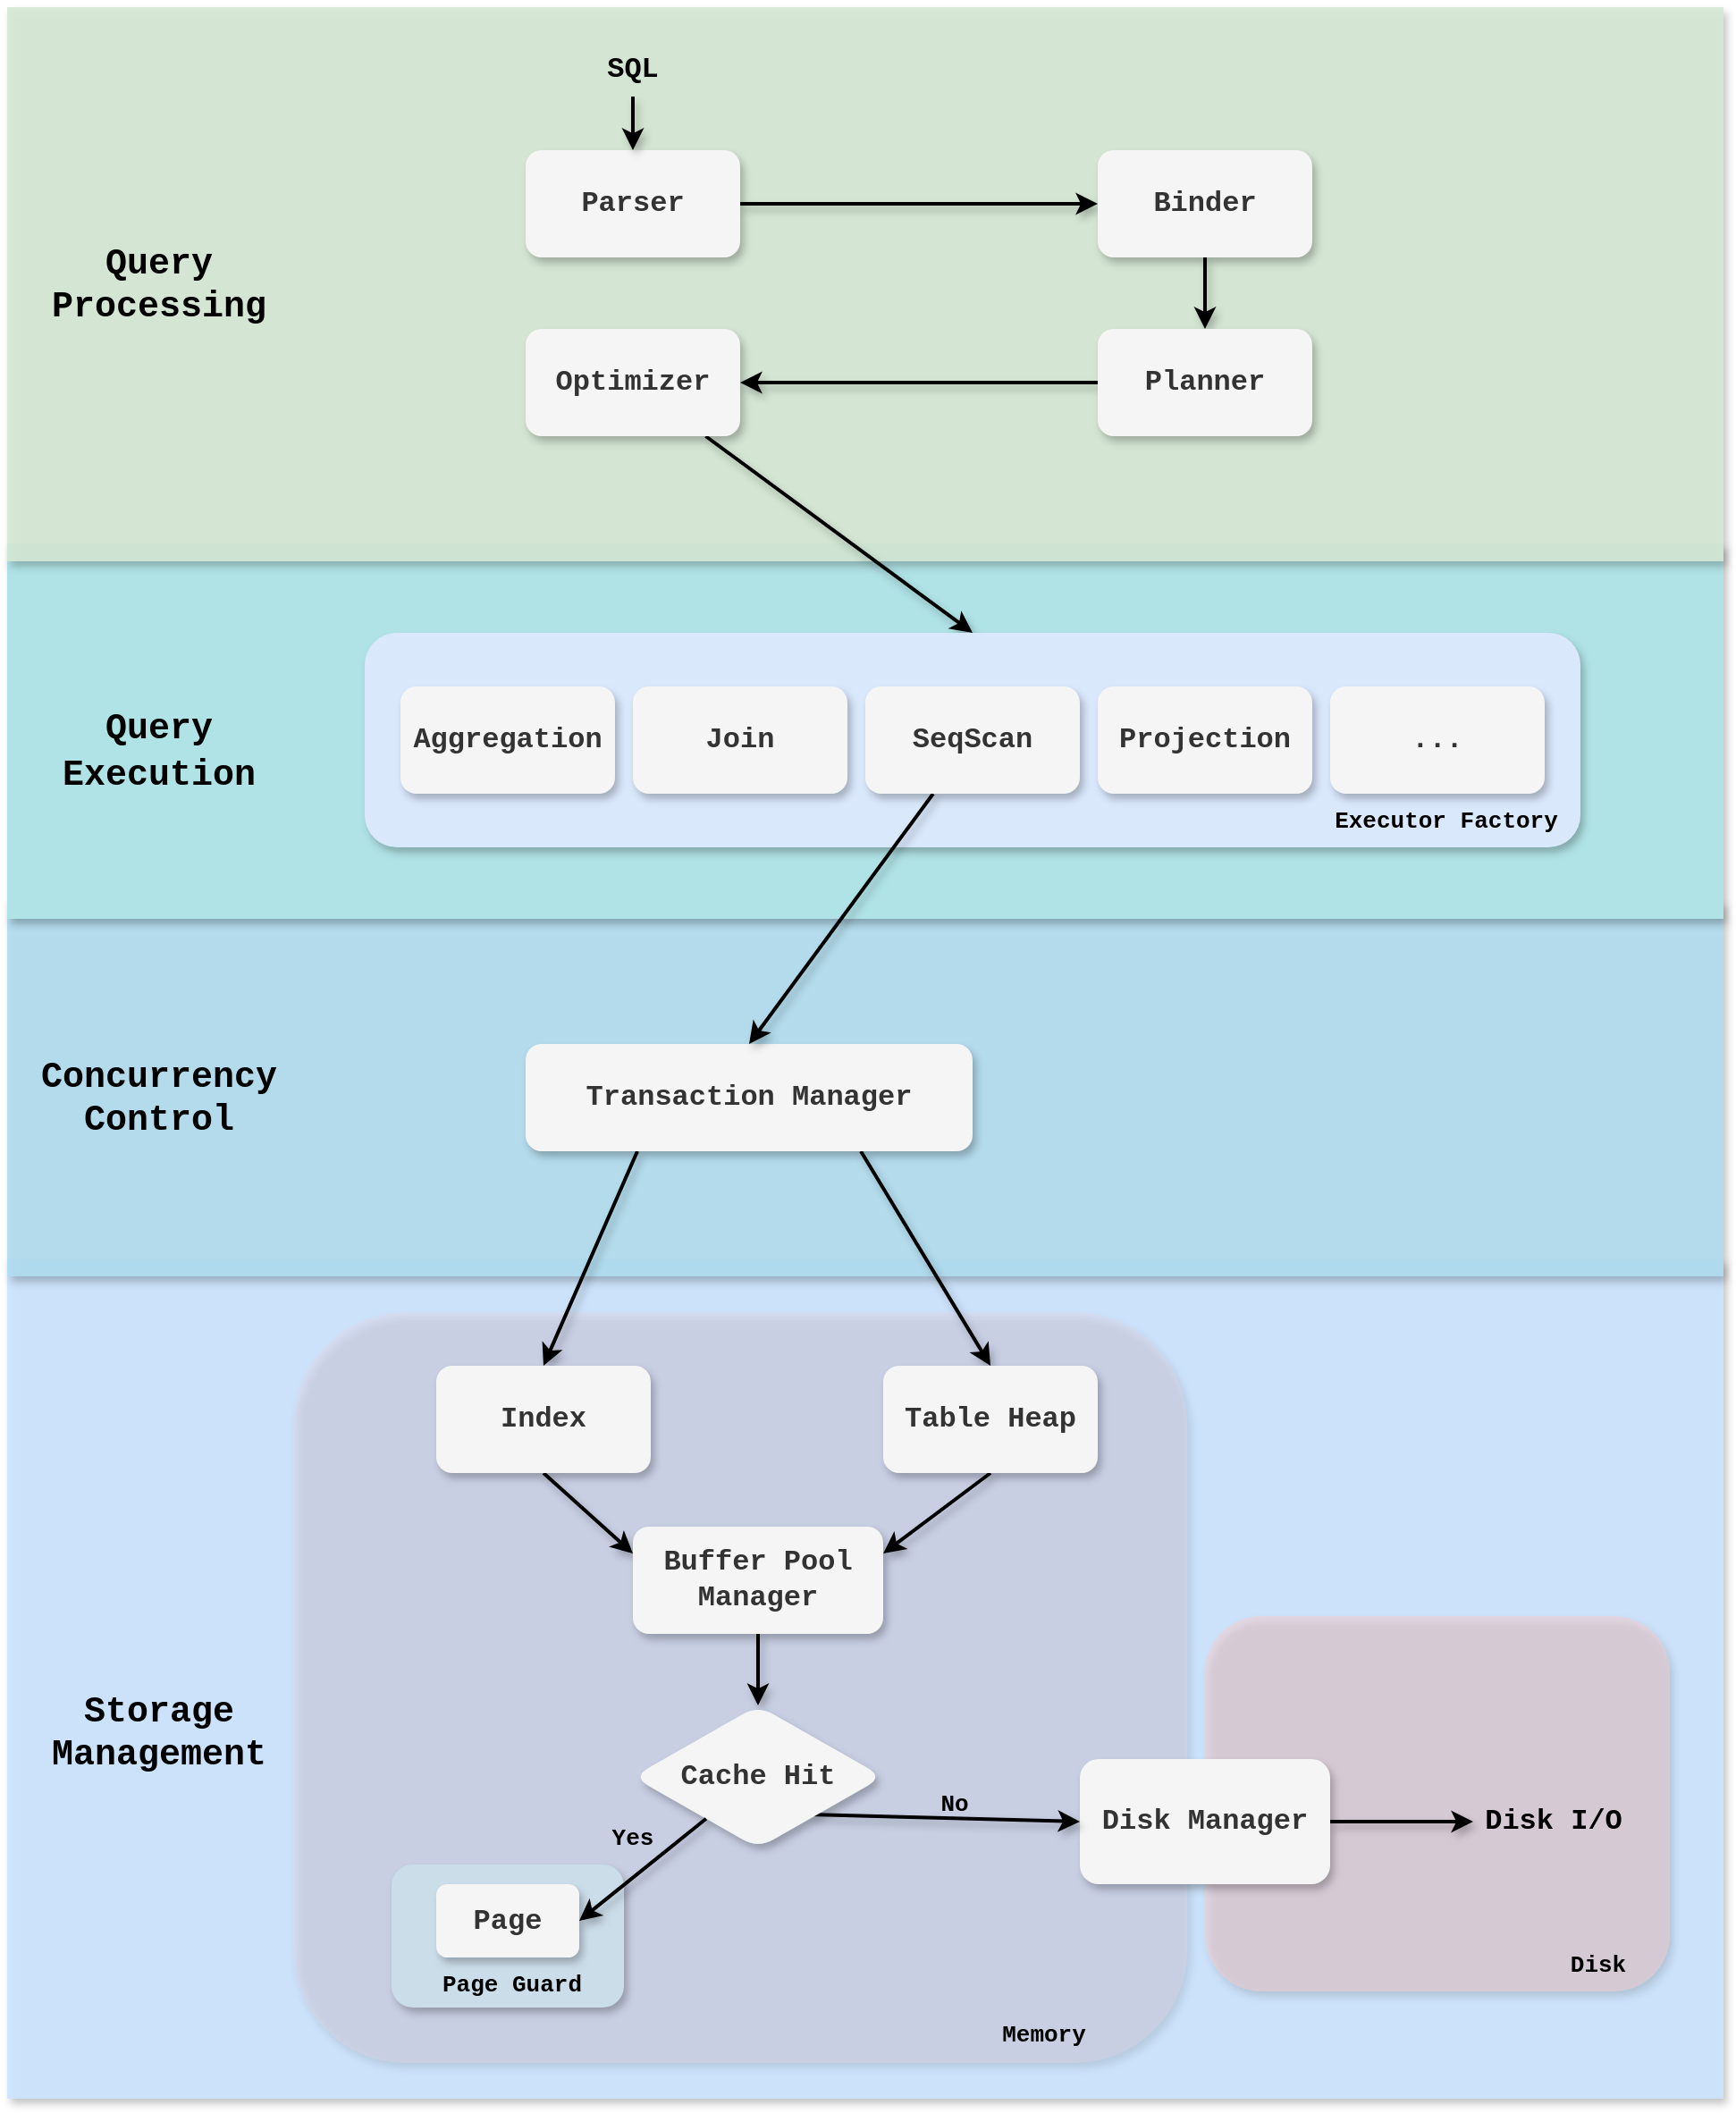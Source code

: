<mxfile version="27.2.0">
  <diagram name="Page-1" id="asKVXklOHZ7mE3YjCKvT">
    <mxGraphModel dx="1762" dy="435" grid="1" gridSize="10" guides="1" tooltips="1" connect="1" arrows="1" fold="1" page="1" pageScale="1" pageWidth="827" pageHeight="1169" math="0" shadow="0">
      <root>
        <mxCell id="0" />
        <mxCell id="1" parent="0" />
        <mxCell id="EeIcOxMcwlqP3ms21w_u-40" value="" style="rounded=0;whiteSpace=wrap;html=1;fillColor=#cce5ff;strokeColor=none;shadow=1;gradientColor=none;opacity=90;" parent="1" vertex="1">
          <mxGeometry x="-130" y="830" width="960" height="470" as="geometry" />
        </mxCell>
        <mxCell id="EeIcOxMcwlqP3ms21w_u-53" value="" style="rounded=1;whiteSpace=wrap;html=1;fillColor=#f8cecc;strokeColor=none;shadow=1;opacity=50;" parent="1" vertex="1">
          <mxGeometry x="540" y="1030" width="260" height="210" as="geometry" />
        </mxCell>
        <mxCell id="EeIcOxMcwlqP3ms21w_u-52" value="" style="rounded=1;whiteSpace=wrap;html=1;fillColor=#e1d5e7;strokeColor=none;shadow=1;opacity=40;" parent="1" vertex="1">
          <mxGeometry x="30" y="860" width="500" height="420" as="geometry" />
        </mxCell>
        <mxCell id="EeIcOxMcwlqP3ms21w_u-39" value="" style="rounded=0;whiteSpace=wrap;html=1;fillColor=#b1ddf0;strokeColor=none;shadow=1;gradientColor=none;opacity=90;" parent="1" vertex="1">
          <mxGeometry x="-130" y="630" width="960" height="210" as="geometry" />
        </mxCell>
        <mxCell id="EeIcOxMcwlqP3ms21w_u-38" value="" style="rounded=0;whiteSpace=wrap;html=1;fillColor=#b0e3e6;strokeColor=none;shadow=1;gradientColor=none;" parent="1" vertex="1">
          <mxGeometry x="-130" y="430" width="960" height="210" as="geometry" />
        </mxCell>
        <mxCell id="EeIcOxMcwlqP3ms21w_u-37" value="" style="rounded=0;whiteSpace=wrap;html=1;fillColor=#d5e8d4;strokeColor=none;shadow=1;gradientColor=none;opacity=90;" parent="1" vertex="1">
          <mxGeometry x="-130" y="130" width="960" height="310" as="geometry" />
        </mxCell>
        <mxCell id="EeIcOxMcwlqP3ms21w_u-16" style="rounded=0;orthogonalLoop=1;jettySize=auto;html=1;entryX=0;entryY=0.5;entryDx=0;entryDy=0;strokeWidth=2;shadow=1;" parent="1" source="EeIcOxMcwlqP3ms21w_u-1" target="EeIcOxMcwlqP3ms21w_u-2" edge="1">
          <mxGeometry relative="1" as="geometry" />
        </mxCell>
        <mxCell id="EeIcOxMcwlqP3ms21w_u-1" value="&lt;b&gt;&lt;font face=&quot;Courier New&quot; style=&quot;font-size: 16px;&quot;&gt;Parser&lt;/font&gt;&lt;/b&gt;" style="rounded=1;whiteSpace=wrap;html=1;fillColor=#f5f5f5;fontColor=#333333;strokeColor=none;glass=0;shadow=1;" parent="1" vertex="1">
          <mxGeometry x="160" y="210" width="120" height="60" as="geometry" />
        </mxCell>
        <mxCell id="EeIcOxMcwlqP3ms21w_u-17" style="rounded=0;orthogonalLoop=1;jettySize=auto;html=1;exitX=0.5;exitY=1;exitDx=0;exitDy=0;entryX=0.5;entryY=0;entryDx=0;entryDy=0;strokeWidth=2;shadow=1;" parent="1" source="EeIcOxMcwlqP3ms21w_u-2" target="EeIcOxMcwlqP3ms21w_u-4" edge="1">
          <mxGeometry relative="1" as="geometry" />
        </mxCell>
        <mxCell id="EeIcOxMcwlqP3ms21w_u-2" value="&lt;b&gt;&lt;font face=&quot;Courier New&quot; style=&quot;font-size: 16px;&quot;&gt;Binder&lt;/font&gt;&lt;/b&gt;" style="rounded=1;whiteSpace=wrap;html=1;fillColor=#f5f5f5;fontColor=#333333;strokeColor=none;shadow=1;" parent="1" vertex="1">
          <mxGeometry x="480" y="210" width="120" height="60" as="geometry" />
        </mxCell>
        <mxCell id="EeIcOxMcwlqP3ms21w_u-19" style="rounded=0;orthogonalLoop=1;jettySize=auto;html=1;entryX=0.5;entryY=0;entryDx=0;entryDy=0;shadow=1;strokeWidth=2;" parent="1" source="EeIcOxMcwlqP3ms21w_u-3" target="EeIcOxMcwlqP3ms21w_u-5" edge="1">
          <mxGeometry relative="1" as="geometry" />
        </mxCell>
        <mxCell id="EeIcOxMcwlqP3ms21w_u-3" value="&lt;b&gt;&lt;font face=&quot;Courier New&quot; style=&quot;font-size: 16px;&quot;&gt;Optimizer&lt;/font&gt;&lt;/b&gt;" style="rounded=1;whiteSpace=wrap;html=1;fillColor=#f5f5f5;fontColor=#333333;strokeColor=none;shadow=1;" parent="1" vertex="1">
          <mxGeometry x="160" y="310" width="120" height="60" as="geometry" />
        </mxCell>
        <mxCell id="EeIcOxMcwlqP3ms21w_u-18" style="rounded=0;orthogonalLoop=1;jettySize=auto;html=1;entryX=1;entryY=0.5;entryDx=0;entryDy=0;shadow=1;strokeWidth=2;" parent="1" source="EeIcOxMcwlqP3ms21w_u-4" target="EeIcOxMcwlqP3ms21w_u-3" edge="1">
          <mxGeometry relative="1" as="geometry">
            <mxPoint x="370" y="370" as="targetPoint" />
          </mxGeometry>
        </mxCell>
        <mxCell id="EeIcOxMcwlqP3ms21w_u-4" value="&lt;b&gt;&lt;font face=&quot;Courier New&quot; style=&quot;font-size: 16px;&quot;&gt;Planner&lt;/font&gt;&lt;/b&gt;" style="rounded=1;whiteSpace=wrap;html=1;fillColor=#f5f5f5;fontColor=#333333;strokeColor=none;shadow=1;" parent="1" vertex="1">
          <mxGeometry x="480" y="310" width="120" height="60" as="geometry" />
        </mxCell>
        <mxCell id="EeIcOxMcwlqP3ms21w_u-5" value="" style="rounded=1;whiteSpace=wrap;html=1;fillColor=#dae8fc;strokeColor=none;shadow=1;" parent="1" vertex="1">
          <mxGeometry x="70" y="480" width="680" height="120" as="geometry" />
        </mxCell>
        <mxCell id="EeIcOxMcwlqP3ms21w_u-32" style="rounded=0;orthogonalLoop=1;jettySize=auto;html=1;entryX=0.5;entryY=0;entryDx=0;entryDy=0;exitX=0.25;exitY=1;exitDx=0;exitDy=0;shadow=1;strokeWidth=2;" parent="1" source="EeIcOxMcwlqP3ms21w_u-6" target="EeIcOxMcwlqP3ms21w_u-7" edge="1">
          <mxGeometry relative="1" as="geometry" />
        </mxCell>
        <mxCell id="EeIcOxMcwlqP3ms21w_u-33" style="rounded=0;orthogonalLoop=1;jettySize=auto;html=1;entryX=0.5;entryY=0;entryDx=0;entryDy=0;exitX=0.75;exitY=1;exitDx=0;exitDy=0;shadow=1;strokeWidth=2;" parent="1" source="EeIcOxMcwlqP3ms21w_u-6" target="EeIcOxMcwlqP3ms21w_u-9" edge="1">
          <mxGeometry relative="1" as="geometry" />
        </mxCell>
        <mxCell id="EeIcOxMcwlqP3ms21w_u-6" value="&lt;b&gt;&lt;font face=&quot;Courier New&quot; style=&quot;font-size: 16px;&quot;&gt;Transaction Manager&lt;/font&gt;&lt;/b&gt;" style="rounded=1;whiteSpace=wrap;html=1;fillColor=#f5f5f5;fontColor=#333333;strokeColor=none;shadow=1;" parent="1" vertex="1">
          <mxGeometry x="160" y="710" width="250" height="60" as="geometry" />
        </mxCell>
        <mxCell id="EeIcOxMcwlqP3ms21w_u-34" style="rounded=0;orthogonalLoop=1;jettySize=auto;html=1;entryX=0;entryY=0.25;entryDx=0;entryDy=0;exitX=0.5;exitY=1;exitDx=0;exitDy=0;shadow=1;strokeWidth=2;" parent="1" source="EeIcOxMcwlqP3ms21w_u-7" target="EeIcOxMcwlqP3ms21w_u-8" edge="1">
          <mxGeometry relative="1" as="geometry" />
        </mxCell>
        <mxCell id="EeIcOxMcwlqP3ms21w_u-7" value="&lt;b&gt;&lt;font face=&quot;Courier New&quot; style=&quot;font-size: 16px;&quot;&gt;Index&lt;/font&gt;&lt;/b&gt;" style="rounded=1;whiteSpace=wrap;html=1;fillColor=#f5f5f5;fontColor=#333333;strokeColor=none;shadow=1;" parent="1" vertex="1">
          <mxGeometry x="110" y="890" width="120" height="60" as="geometry" />
        </mxCell>
        <mxCell id="EeIcOxMcwlqP3ms21w_u-43" style="rounded=0;orthogonalLoop=1;jettySize=auto;html=1;shadow=1;strokeWidth=2;" parent="1" source="EeIcOxMcwlqP3ms21w_u-8" target="EeIcOxMcwlqP3ms21w_u-58" edge="1">
          <mxGeometry relative="1" as="geometry" />
        </mxCell>
        <mxCell id="EeIcOxMcwlqP3ms21w_u-8" value="&lt;b&gt;&lt;font face=&quot;Courier New&quot; style=&quot;font-size: 16px;&quot;&gt;Buffer Pool Manager&lt;/font&gt;&lt;/b&gt;" style="rounded=1;whiteSpace=wrap;html=1;fillColor=#f5f5f5;fontColor=#333333;strokeColor=none;shadow=1;" parent="1" vertex="1">
          <mxGeometry x="220" y="980" width="140" height="60" as="geometry" />
        </mxCell>
        <mxCell id="EeIcOxMcwlqP3ms21w_u-35" style="rounded=0;orthogonalLoop=1;jettySize=auto;html=1;entryX=1;entryY=0.25;entryDx=0;entryDy=0;exitX=0.5;exitY=1;exitDx=0;exitDy=0;shadow=1;strokeWidth=2;" parent="1" source="EeIcOxMcwlqP3ms21w_u-9" target="EeIcOxMcwlqP3ms21w_u-8" edge="1">
          <mxGeometry relative="1" as="geometry" />
        </mxCell>
        <mxCell id="EeIcOxMcwlqP3ms21w_u-9" value="&lt;b&gt;&lt;font face=&quot;Courier New&quot; style=&quot;font-size: 16px;&quot;&gt;Table Heap&lt;/font&gt;&lt;/b&gt;" style="rounded=1;whiteSpace=wrap;html=1;fillColor=#f5f5f5;fontColor=#333333;strokeColor=none;shadow=1;" parent="1" vertex="1">
          <mxGeometry x="360" y="890" width="120" height="60" as="geometry" />
        </mxCell>
        <mxCell id="EeIcOxMcwlqP3ms21w_u-49" style="rounded=0;orthogonalLoop=1;jettySize=auto;html=1;shadow=1;strokeWidth=2;" parent="1" source="EeIcOxMcwlqP3ms21w_u-10" target="EeIcOxMcwlqP3ms21w_u-48" edge="1">
          <mxGeometry relative="1" as="geometry" />
        </mxCell>
        <mxCell id="EeIcOxMcwlqP3ms21w_u-10" value="&lt;b&gt;&lt;font face=&quot;Courier New&quot; style=&quot;font-size: 16px;&quot;&gt;Disk Manager&lt;/font&gt;&lt;/b&gt;" style="rounded=1;whiteSpace=wrap;html=1;fillColor=#f5f5f5;fontColor=#333333;strokeColor=none;shadow=1;" parent="1" vertex="1">
          <mxGeometry x="470" y="1110" width="140" height="70" as="geometry" />
        </mxCell>
        <mxCell id="EeIcOxMcwlqP3ms21w_u-11" value="&lt;p&gt;&lt;b&gt;&lt;font face=&quot;Courier New&quot; style=&quot;font-size: 20px;&quot;&gt;Query Processing&lt;/font&gt;&lt;/b&gt;&lt;/p&gt;" style="text;html=1;align=center;verticalAlign=middle;whiteSpace=wrap;rounded=0;" parent="1" vertex="1">
          <mxGeometry x="-110" y="270" width="130" height="30" as="geometry" />
        </mxCell>
        <mxCell id="EeIcOxMcwlqP3ms21w_u-12" value="&lt;b&gt;&lt;font face=&quot;Courier New&quot; style=&quot;font-size: 20px;&quot;&gt;Storage Management&lt;/font&gt;&lt;/b&gt;" style="text;html=1;align=center;verticalAlign=middle;whiteSpace=wrap;rounded=0;" parent="1" vertex="1">
          <mxGeometry x="-110" y="1080" width="130" height="30" as="geometry" />
        </mxCell>
        <mxCell id="EeIcOxMcwlqP3ms21w_u-13" value="&lt;b&gt;&lt;font face=&quot;Courier New&quot; style=&quot;font-size: 20px;&quot;&gt;Concurrency Control&lt;/font&gt;&lt;/b&gt;" style="text;html=1;align=center;verticalAlign=middle;whiteSpace=wrap;rounded=0;" parent="1" vertex="1">
          <mxGeometry x="-110" y="725" width="130" height="30" as="geometry" />
        </mxCell>
        <mxCell id="EeIcOxMcwlqP3ms21w_u-14" value="&lt;font face=&quot;Courier New&quot;&gt;Query Execution&lt;/font&gt;" style="text;html=1;align=center;verticalAlign=middle;whiteSpace=wrap;rounded=0;fontStyle=1;fontSize=20;" parent="1" vertex="1">
          <mxGeometry x="-100" y="530" width="110" height="30" as="geometry" />
        </mxCell>
        <mxCell id="EeIcOxMcwlqP3ms21w_u-29" style="rounded=0;orthogonalLoop=1;jettySize=auto;html=1;entryX=0.5;entryY=0;entryDx=0;entryDy=0;curved=0;flowAnimation=0;shadow=1;strokeWidth=2;textShadow=0;" parent="1" source="EeIcOxMcwlqP3ms21w_u-15" target="EeIcOxMcwlqP3ms21w_u-1" edge="1">
          <mxGeometry relative="1" as="geometry" />
        </mxCell>
        <mxCell id="EeIcOxMcwlqP3ms21w_u-15" value="&lt;b&gt;&lt;font face=&quot;Courier New&quot; style=&quot;font-size: 16px;&quot;&gt;SQL&lt;/font&gt;&lt;/b&gt;" style="text;html=1;align=center;verticalAlign=middle;whiteSpace=wrap;rounded=0;glass=0;shadow=0;" parent="1" vertex="1">
          <mxGeometry x="175" y="150" width="90" height="30" as="geometry" />
        </mxCell>
        <mxCell id="EeIcOxMcwlqP3ms21w_u-24" value="&lt;b&gt;&lt;font face=&quot;Courier New&quot; style=&quot;font-size: 16px;&quot;&gt;Aggregation&lt;/font&gt;&lt;/b&gt;" style="rounded=1;whiteSpace=wrap;html=1;fillColor=#f5f5f5;fontColor=#333333;strokeColor=none;shadow=1;" parent="1" vertex="1">
          <mxGeometry x="90" y="510" width="120" height="60" as="geometry" />
        </mxCell>
        <mxCell id="EeIcOxMcwlqP3ms21w_u-25" value="&lt;b&gt;&lt;font face=&quot;Courier New&quot; style=&quot;font-size: 16px;&quot;&gt;Join&lt;/font&gt;&lt;/b&gt;" style="rounded=1;whiteSpace=wrap;html=1;fillColor=#f5f5f5;fontColor=#333333;strokeColor=none;shadow=1;" parent="1" vertex="1">
          <mxGeometry x="220" y="510" width="120" height="60" as="geometry" />
        </mxCell>
        <mxCell id="EeIcOxMcwlqP3ms21w_u-30" style="rounded=0;orthogonalLoop=1;jettySize=auto;html=1;entryX=0.5;entryY=0;entryDx=0;entryDy=0;shadow=1;strokeWidth=2;" parent="1" source="EeIcOxMcwlqP3ms21w_u-26" target="EeIcOxMcwlqP3ms21w_u-6" edge="1">
          <mxGeometry relative="1" as="geometry" />
        </mxCell>
        <mxCell id="EeIcOxMcwlqP3ms21w_u-26" value="&lt;b&gt;&lt;font face=&quot;Courier New&quot; style=&quot;font-size: 16px;&quot;&gt;SeqScan&lt;/font&gt;&lt;/b&gt;" style="rounded=1;whiteSpace=wrap;html=1;fillColor=#f5f5f5;fontColor=#333333;strokeColor=none;shadow=1;" parent="1" vertex="1">
          <mxGeometry x="350" y="510" width="120" height="60" as="geometry" />
        </mxCell>
        <mxCell id="EeIcOxMcwlqP3ms21w_u-27" value="&lt;b&gt;&lt;font face=&quot;Courier New&quot; style=&quot;font-size: 16px;&quot;&gt;Projection&lt;/font&gt;&lt;/b&gt;" style="rounded=1;whiteSpace=wrap;html=1;fillColor=#f5f5f5;fontColor=#333333;strokeColor=none;shadow=1;" parent="1" vertex="1">
          <mxGeometry x="480" y="510" width="120" height="60" as="geometry" />
        </mxCell>
        <mxCell id="EeIcOxMcwlqP3ms21w_u-28" value="&lt;b&gt;&lt;font face=&quot;Courier New&quot; style=&quot;font-size: 16px;&quot;&gt;...&lt;/font&gt;&lt;/b&gt;" style="rounded=1;whiteSpace=wrap;html=1;fillColor=#f5f5f5;fontColor=#333333;strokeColor=none;shadow=1;" parent="1" vertex="1">
          <mxGeometry x="610" y="510" width="120" height="60" as="geometry" />
        </mxCell>
        <mxCell id="EeIcOxMcwlqP3ms21w_u-31" value="&lt;b&gt;&lt;font face=&quot;Courier New&quot; style=&quot;font-size: 13px;&quot;&gt;Executor Factory&lt;/font&gt;&lt;/b&gt;" style="text;html=1;align=center;verticalAlign=middle;whiteSpace=wrap;rounded=0;" parent="1" vertex="1">
          <mxGeometry x="610" y="570" width="130" height="30" as="geometry" />
        </mxCell>
        <mxCell id="EeIcOxMcwlqP3ms21w_u-48" value="&lt;b&gt;&lt;font face=&quot;Courier New&quot; style=&quot;font-size: 16px;&quot;&gt;Disk I/O&lt;/font&gt;&lt;/b&gt;" style="text;html=1;align=center;verticalAlign=middle;whiteSpace=wrap;rounded=0;" parent="1" vertex="1">
          <mxGeometry x="690" y="1130" width="90" height="30" as="geometry" />
        </mxCell>
        <mxCell id="EeIcOxMcwlqP3ms21w_u-50" value="&lt;b&gt;&lt;font face=&quot;Courier New&quot; style=&quot;font-size: 13px;&quot;&gt;Memory&lt;/font&gt;&lt;/b&gt;" style="text;html=1;align=center;verticalAlign=middle;whiteSpace=wrap;rounded=0;" parent="1" vertex="1">
          <mxGeometry x="420" y="1249" width="60" height="30" as="geometry" />
        </mxCell>
        <mxCell id="EeIcOxMcwlqP3ms21w_u-51" value="&lt;b&gt;&lt;font face=&quot;Courier New&quot; style=&quot;font-size: 13px;&quot;&gt;Disk&lt;/font&gt;&lt;/b&gt;" style="text;html=1;align=center;verticalAlign=middle;whiteSpace=wrap;rounded=0;" parent="1" vertex="1">
          <mxGeometry x="730" y="1210" width="60" height="30" as="geometry" />
        </mxCell>
        <mxCell id="EeIcOxMcwlqP3ms21w_u-59" style="rounded=0;orthogonalLoop=1;jettySize=auto;html=1;entryX=0;entryY=0.5;entryDx=0;entryDy=0;fontStyle=0;strokeWidth=2;shadow=1;exitX=0.707;exitY=0.763;exitDx=0;exitDy=0;exitPerimeter=0;" parent="1" source="EeIcOxMcwlqP3ms21w_u-58" target="EeIcOxMcwlqP3ms21w_u-10" edge="1">
          <mxGeometry relative="1" as="geometry" />
        </mxCell>
        <mxCell id="EeIcOxMcwlqP3ms21w_u-58" value="&lt;font style=&quot;font-size: 16px;&quot; face=&quot;Courier New&quot;&gt;&lt;b&gt;Cache Hit&lt;/b&gt;&lt;/font&gt;" style="rhombus;whiteSpace=wrap;html=1;strokeColor=none;shadow=1;fillColor=#f5f5f5;fontColor=#333333;rounded=1;" parent="1" vertex="1">
          <mxGeometry x="220" y="1080" width="140" height="80" as="geometry" />
        </mxCell>
        <mxCell id="EeIcOxMcwlqP3ms21w_u-62" value="&lt;font style=&quot;font-size: 13px;&quot; face=&quot;Courier New&quot;&gt;&lt;b&gt;No&lt;/b&gt;&lt;/font&gt;" style="text;html=1;align=center;verticalAlign=middle;whiteSpace=wrap;rounded=0;" parent="1" vertex="1">
          <mxGeometry x="370" y="1120" width="60" height="30" as="geometry" />
        </mxCell>
        <mxCell id="EeIcOxMcwlqP3ms21w_u-63" value="" style="rounded=1;whiteSpace=wrap;html=1;fillColor=light-dark(#ccddea, #39454e);strokeColor=none;shadow=1;" parent="1" vertex="1">
          <mxGeometry x="85" y="1169" width="130" height="80" as="geometry" />
        </mxCell>
        <mxCell id="EeIcOxMcwlqP3ms21w_u-65" value="&lt;b&gt;&lt;font style=&quot;font-size: 13px;&quot; face=&quot;Courier New&quot;&gt;Yes&lt;/font&gt;&lt;/b&gt;" style="text;html=1;align=center;verticalAlign=middle;whiteSpace=wrap;rounded=0;rotation=0;" parent="1" vertex="1">
          <mxGeometry x="190" y="1139" width="60" height="30" as="geometry" />
        </mxCell>
        <mxCell id="EeIcOxMcwlqP3ms21w_u-66" value="&lt;font style=&quot;font-size: 16px;&quot; face=&quot;Courier New&quot;&gt;&lt;b&gt;Page&lt;/b&gt;&lt;/font&gt;" style="rounded=1;whiteSpace=wrap;html=1;fillColor=#f5f5f5;fontColor=#333333;strokeColor=none;shadow=1;" parent="1" vertex="1">
          <mxGeometry x="110" y="1180" width="80" height="41" as="geometry" />
        </mxCell>
        <mxCell id="EeIcOxMcwlqP3ms21w_u-67" value="&lt;font face=&quot;Courier New&quot; style=&quot;font-size: 13px;&quot;&gt;&lt;b&gt;Page Guard&lt;/b&gt;&lt;/font&gt;" style="text;html=1;align=center;verticalAlign=middle;whiteSpace=wrap;rounded=0;" parent="1" vertex="1">
          <mxGeometry x="110" y="1221" width="85" height="30" as="geometry" />
        </mxCell>
        <mxCell id="EeIcOxMcwlqP3ms21w_u-64" style="rounded=0;orthogonalLoop=1;jettySize=auto;html=1;entryX=1;entryY=0.5;entryDx=0;entryDy=0;strokeWidth=2;shadow=1;" parent="1" source="EeIcOxMcwlqP3ms21w_u-58" target="EeIcOxMcwlqP3ms21w_u-66" edge="1">
          <mxGeometry relative="1" as="geometry" />
        </mxCell>
      </root>
    </mxGraphModel>
  </diagram>
</mxfile>
